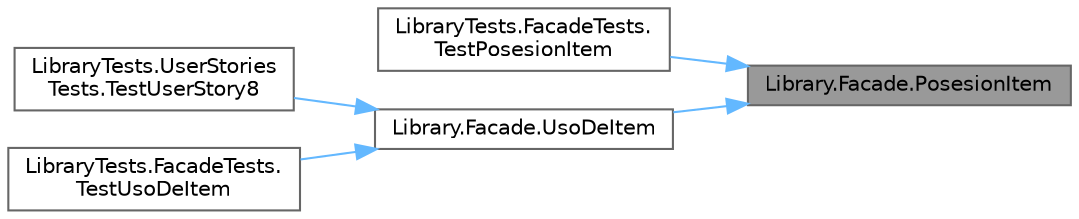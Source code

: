 digraph "Library.Facade.PosesionItem"
{
 // INTERACTIVE_SVG=YES
 // LATEX_PDF_SIZE
  bgcolor="transparent";
  edge [fontname=Helvetica,fontsize=10,labelfontname=Helvetica,labelfontsize=10];
  node [fontname=Helvetica,fontsize=10,shape=box,height=0.2,width=0.4];
  rankdir="RL";
  Node1 [id="Node000001",label="Library.Facade.PosesionItem",height=0.2,width=0.4,color="gray40", fillcolor="grey60", style="filled", fontcolor="black",tooltip="Valida la posesion del item."];
  Node1 -> Node2 [id="edge1_Node000001_Node000002",dir="back",color="steelblue1",style="solid",tooltip=" "];
  Node2 [id="Node000002",label="LibraryTests.FacadeTests.\lTestPosesionItem",height=0.2,width=0.4,color="grey40", fillcolor="white", style="filled",URL="$classLibraryTests_1_1FacadeTests.html#a35c505593779d47ea2a673b211ed8d8b",tooltip="Este test comprueba que se pueda revisar correctamente si un jugador posee a un item en su catálogo."];
  Node1 -> Node3 [id="edge2_Node000001_Node000003",dir="back",color="steelblue1",style="solid",tooltip=" "];
  Node3 [id="Node000003",label="Library.Facade.UsoDeItem",height=0.2,width=0.4,color="grey40", fillcolor="white", style="filled",URL="$classLibrary_1_1Facade.html#a7ac5d079e9977a2966f5337b6d69507b",tooltip="Valida el uso del item."];
  Node3 -> Node4 [id="edge3_Node000003_Node000004",dir="back",color="steelblue1",style="solid",tooltip=" "];
  Node4 [id="Node000004",label="LibraryTests.UserStories\lTests.TestUserStory8",height=0.2,width=0.4,color="grey40", fillcolor="white", style="filled",URL="$classLibraryTests_1_1UserStoriesTests.html#a7a9e941044e99000f4679d42d02c80fb",tooltip="Este test comprueba la historia de usuario 8."];
  Node3 -> Node5 [id="edge4_Node000003_Node000005",dir="back",color="steelblue1",style="solid",tooltip=" "];
  Node5 [id="Node000005",label="LibraryTests.FacadeTests.\lTestUsoDeItem",height=0.2,width=0.4,color="grey40", fillcolor="white", style="filled",URL="$classLibraryTests_1_1FacadeTests.html#ae4c1e2218823ca49f29c0154a189cbfe",tooltip="Este test comprueba que se pueda usar un item correctamente durante la batalla."];
}
